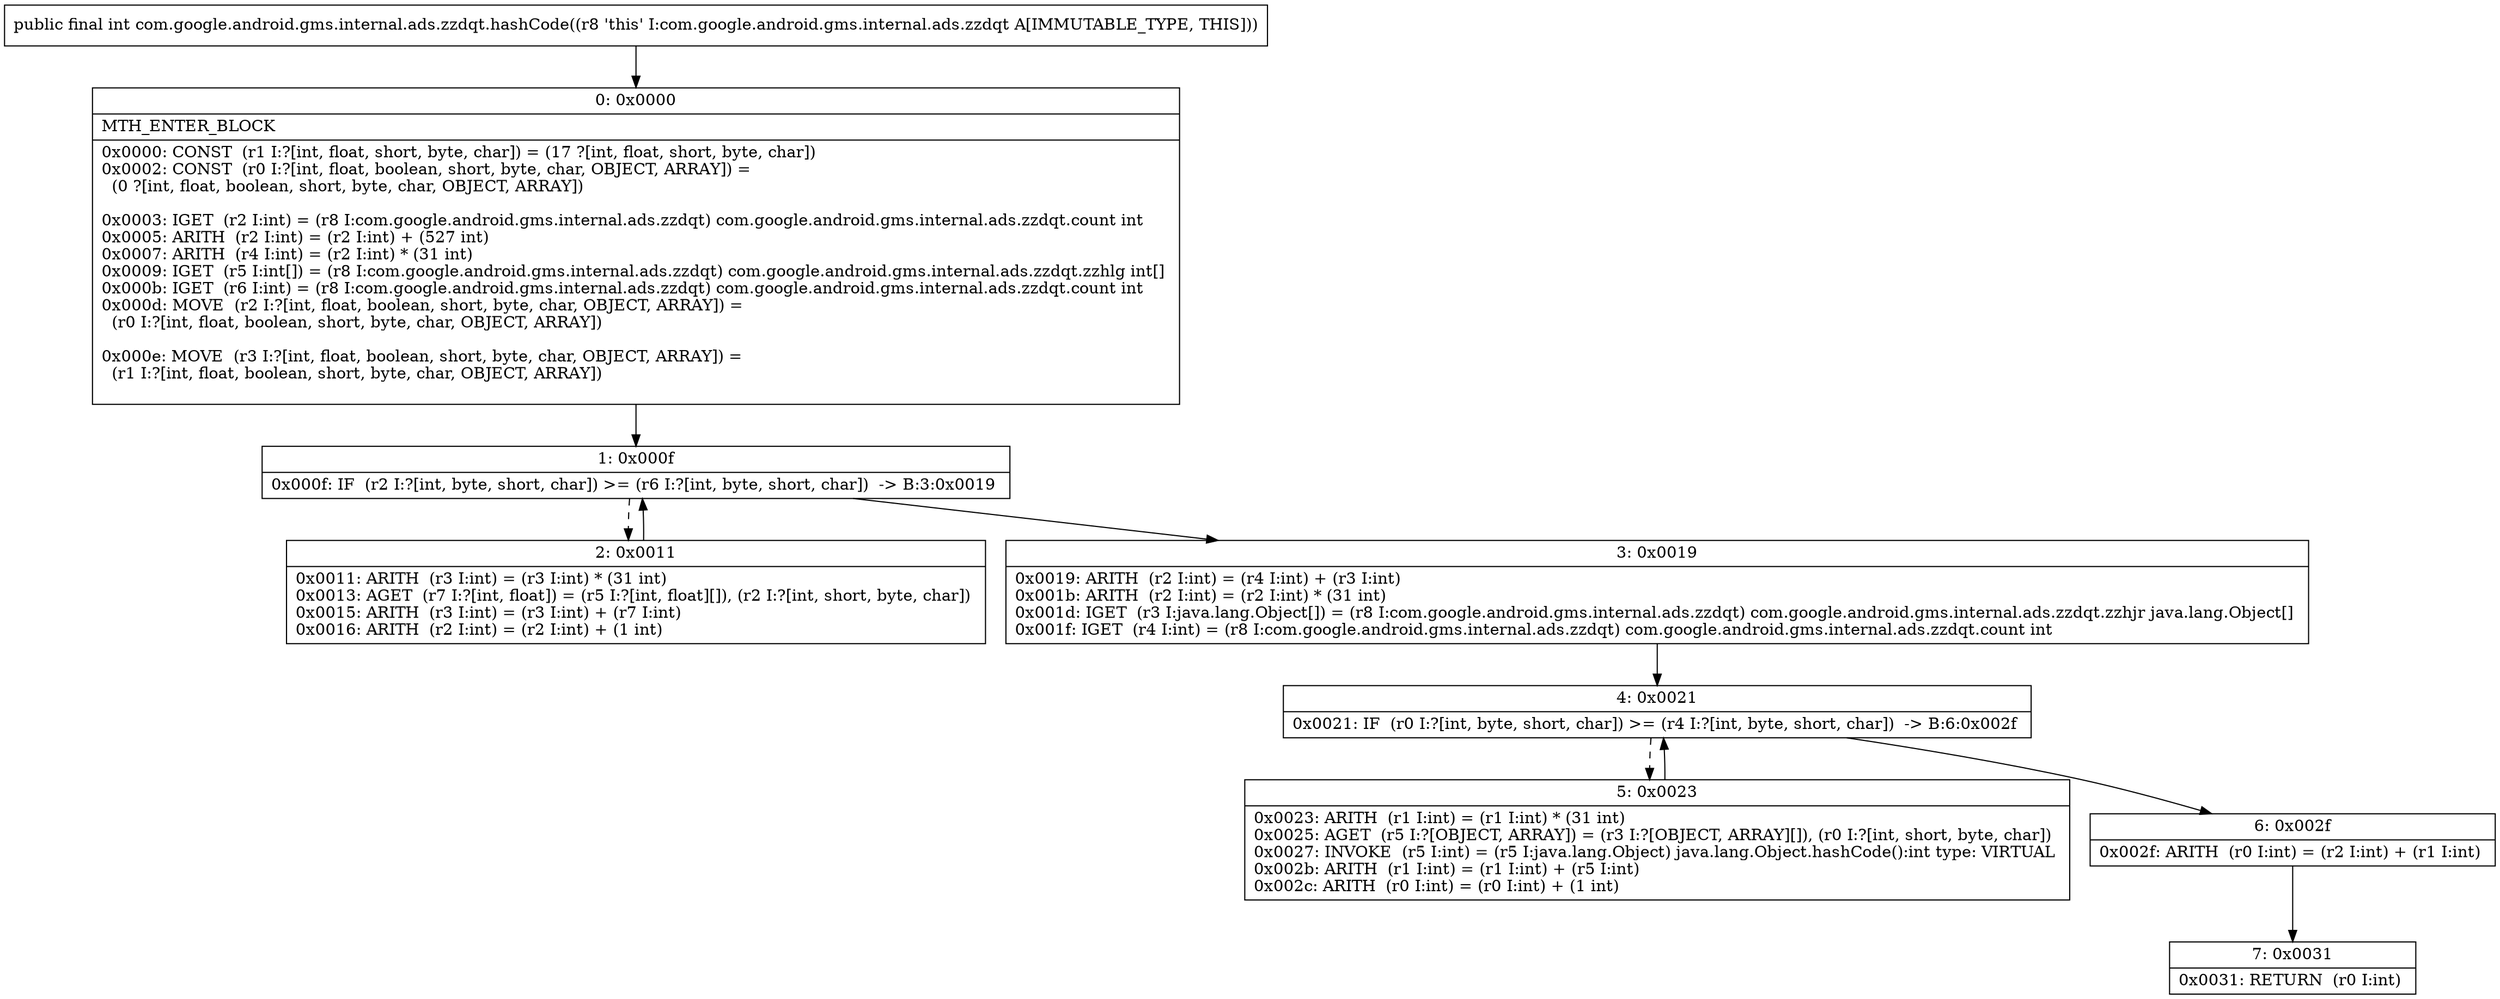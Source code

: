 digraph "CFG forcom.google.android.gms.internal.ads.zzdqt.hashCode()I" {
Node_0 [shape=record,label="{0\:\ 0x0000|MTH_ENTER_BLOCK\l|0x0000: CONST  (r1 I:?[int, float, short, byte, char]) = (17 ?[int, float, short, byte, char]) \l0x0002: CONST  (r0 I:?[int, float, boolean, short, byte, char, OBJECT, ARRAY]) = \l  (0 ?[int, float, boolean, short, byte, char, OBJECT, ARRAY])\l \l0x0003: IGET  (r2 I:int) = (r8 I:com.google.android.gms.internal.ads.zzdqt) com.google.android.gms.internal.ads.zzdqt.count int \l0x0005: ARITH  (r2 I:int) = (r2 I:int) + (527 int) \l0x0007: ARITH  (r4 I:int) = (r2 I:int) * (31 int) \l0x0009: IGET  (r5 I:int[]) = (r8 I:com.google.android.gms.internal.ads.zzdqt) com.google.android.gms.internal.ads.zzdqt.zzhlg int[] \l0x000b: IGET  (r6 I:int) = (r8 I:com.google.android.gms.internal.ads.zzdqt) com.google.android.gms.internal.ads.zzdqt.count int \l0x000d: MOVE  (r2 I:?[int, float, boolean, short, byte, char, OBJECT, ARRAY]) = \l  (r0 I:?[int, float, boolean, short, byte, char, OBJECT, ARRAY])\l \l0x000e: MOVE  (r3 I:?[int, float, boolean, short, byte, char, OBJECT, ARRAY]) = \l  (r1 I:?[int, float, boolean, short, byte, char, OBJECT, ARRAY])\l \l}"];
Node_1 [shape=record,label="{1\:\ 0x000f|0x000f: IF  (r2 I:?[int, byte, short, char]) \>= (r6 I:?[int, byte, short, char])  \-\> B:3:0x0019 \l}"];
Node_2 [shape=record,label="{2\:\ 0x0011|0x0011: ARITH  (r3 I:int) = (r3 I:int) * (31 int) \l0x0013: AGET  (r7 I:?[int, float]) = (r5 I:?[int, float][]), (r2 I:?[int, short, byte, char]) \l0x0015: ARITH  (r3 I:int) = (r3 I:int) + (r7 I:int) \l0x0016: ARITH  (r2 I:int) = (r2 I:int) + (1 int) \l}"];
Node_3 [shape=record,label="{3\:\ 0x0019|0x0019: ARITH  (r2 I:int) = (r4 I:int) + (r3 I:int) \l0x001b: ARITH  (r2 I:int) = (r2 I:int) * (31 int) \l0x001d: IGET  (r3 I:java.lang.Object[]) = (r8 I:com.google.android.gms.internal.ads.zzdqt) com.google.android.gms.internal.ads.zzdqt.zzhjr java.lang.Object[] \l0x001f: IGET  (r4 I:int) = (r8 I:com.google.android.gms.internal.ads.zzdqt) com.google.android.gms.internal.ads.zzdqt.count int \l}"];
Node_4 [shape=record,label="{4\:\ 0x0021|0x0021: IF  (r0 I:?[int, byte, short, char]) \>= (r4 I:?[int, byte, short, char])  \-\> B:6:0x002f \l}"];
Node_5 [shape=record,label="{5\:\ 0x0023|0x0023: ARITH  (r1 I:int) = (r1 I:int) * (31 int) \l0x0025: AGET  (r5 I:?[OBJECT, ARRAY]) = (r3 I:?[OBJECT, ARRAY][]), (r0 I:?[int, short, byte, char]) \l0x0027: INVOKE  (r5 I:int) = (r5 I:java.lang.Object) java.lang.Object.hashCode():int type: VIRTUAL \l0x002b: ARITH  (r1 I:int) = (r1 I:int) + (r5 I:int) \l0x002c: ARITH  (r0 I:int) = (r0 I:int) + (1 int) \l}"];
Node_6 [shape=record,label="{6\:\ 0x002f|0x002f: ARITH  (r0 I:int) = (r2 I:int) + (r1 I:int) \l}"];
Node_7 [shape=record,label="{7\:\ 0x0031|0x0031: RETURN  (r0 I:int) \l}"];
MethodNode[shape=record,label="{public final int com.google.android.gms.internal.ads.zzdqt.hashCode((r8 'this' I:com.google.android.gms.internal.ads.zzdqt A[IMMUTABLE_TYPE, THIS])) }"];
MethodNode -> Node_0;
Node_0 -> Node_1;
Node_1 -> Node_2[style=dashed];
Node_1 -> Node_3;
Node_2 -> Node_1;
Node_3 -> Node_4;
Node_4 -> Node_5[style=dashed];
Node_4 -> Node_6;
Node_5 -> Node_4;
Node_6 -> Node_7;
}

